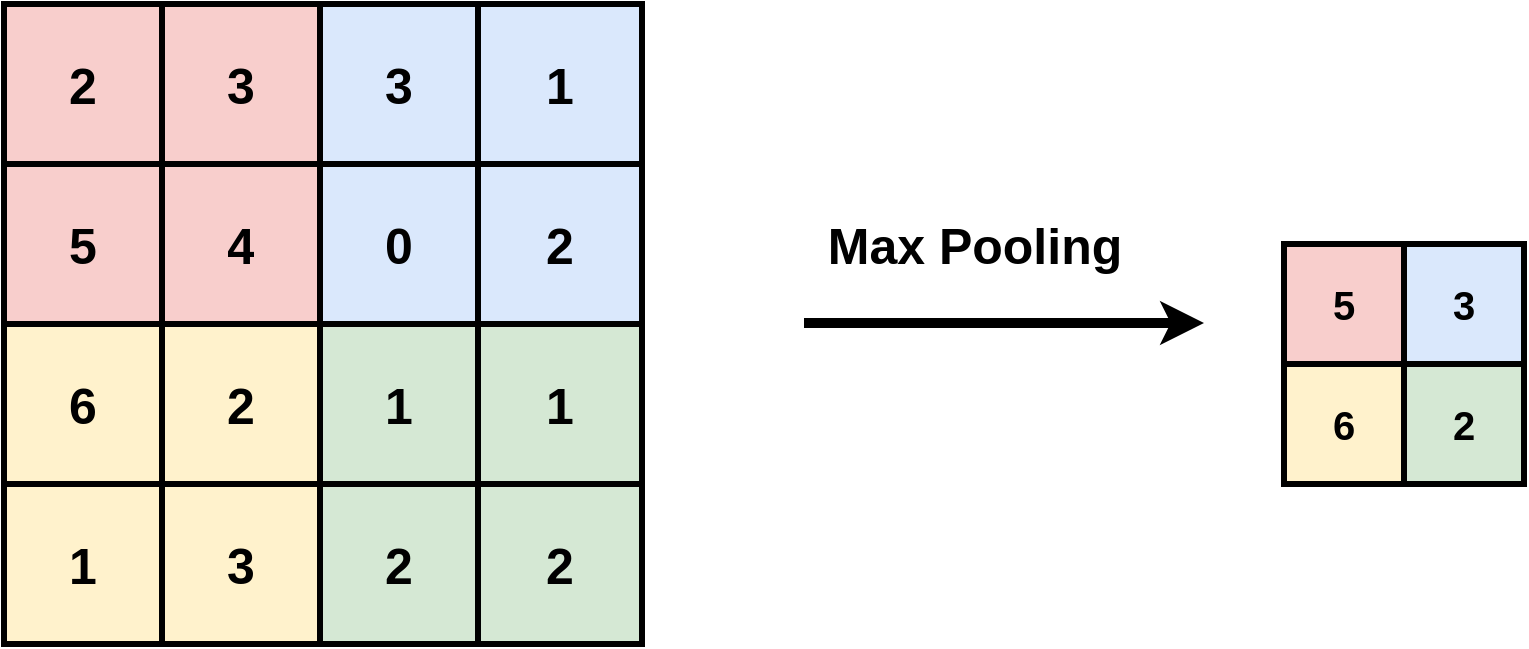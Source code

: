 <mxfile version="16.5.2" type="github">
  <diagram id="4dOp77udN9mFFcYwyLp_" name="Page-1">
    <mxGraphModel dx="2036" dy="749" grid="1" gridSize="10" guides="1" tooltips="1" connect="1" arrows="1" fold="1" page="1" pageScale="1" pageWidth="827" pageHeight="1169" math="0" shadow="0">
      <root>
        <mxCell id="0" />
        <mxCell id="1" parent="0" />
        <mxCell id="lz7g81XHW6oTk57TOZMo-1" value="" style="shape=table;html=1;whiteSpace=wrap;startSize=0;container=1;collapsible=0;childLayout=tableLayout;fontStyle=1;fontSize=25;swimlaneFillColor=#000000;perimeterSpacing=3;sketch=0;fillColor=#d5e8d4;strokeColor=default;strokeWidth=3;gradientColor=none;swimlaneLine=1;snapToPoint=0;fixDash=0;backgroundOutline=0;shadow=0;" vertex="1" parent="1">
          <mxGeometry x="-800" y="160" width="319" height="320" as="geometry" />
        </mxCell>
        <mxCell id="lz7g81XHW6oTk57TOZMo-33" style="shape=tableRow;horizontal=0;startSize=0;swimlaneHead=0;swimlaneBody=0;top=0;left=0;bottom=0;right=0;collapsible=0;dropTarget=0;fillColor=none;points=[[0,0.5],[1,0.5]];portConstraint=eastwest;fontStyle=1;fontSize=25;swimlaneFillColor=#000000;perimeterSpacing=3;sketch=0;strokeWidth=3;strokeColor=default;swimlaneLine=1;snapToPoint=0;fixDash=0;backgroundOutline=0;shadow=0;" vertex="1" parent="lz7g81XHW6oTk57TOZMo-1">
          <mxGeometry width="319" height="80" as="geometry" />
        </mxCell>
        <mxCell id="lz7g81XHW6oTk57TOZMo-34" value="2" style="shape=partialRectangle;html=1;whiteSpace=wrap;connectable=0;fillColor=#f8cecc;top=1;left=1;bottom=1;right=1;overflow=hidden;fontStyle=1;fontSize=25;strokeColor=default;swimlaneFillColor=#000000;perimeterSpacing=3;sketch=0;strokeWidth=3;swimlaneLine=1;snapToPoint=0;fixDash=0;backgroundOutline=0;shadow=0;" vertex="1" parent="lz7g81XHW6oTk57TOZMo-33">
          <mxGeometry width="79" height="80" as="geometry">
            <mxRectangle width="79" height="80" as="alternateBounds" />
          </mxGeometry>
        </mxCell>
        <mxCell id="lz7g81XHW6oTk57TOZMo-35" value="3" style="shape=partialRectangle;html=1;whiteSpace=wrap;connectable=0;fillColor=#f8cecc;top=1;left=1;bottom=1;right=1;overflow=hidden;fontStyle=1;fontSize=25;strokeColor=default;swimlaneFillColor=#000000;perimeterSpacing=3;sketch=0;strokeWidth=3;swimlaneLine=1;snapToPoint=0;fixDash=0;backgroundOutline=0;shadow=0;" vertex="1" parent="lz7g81XHW6oTk57TOZMo-33">
          <mxGeometry x="79" width="79" height="80" as="geometry">
            <mxRectangle width="79" height="80" as="alternateBounds" />
          </mxGeometry>
        </mxCell>
        <mxCell id="lz7g81XHW6oTk57TOZMo-36" value="3" style="shape=partialRectangle;html=1;whiteSpace=wrap;connectable=0;fillColor=#dae8fc;top=1;left=1;bottom=1;right=1;overflow=hidden;fontStyle=1;fontSize=25;strokeColor=default;swimlaneFillColor=#000000;perimeterSpacing=3;sketch=0;strokeWidth=3;swimlaneLine=1;snapToPoint=0;fixDash=0;backgroundOutline=0;shadow=0;" vertex="1" parent="lz7g81XHW6oTk57TOZMo-33">
          <mxGeometry x="158" width="79" height="80" as="geometry">
            <mxRectangle width="79" height="80" as="alternateBounds" />
          </mxGeometry>
        </mxCell>
        <mxCell id="lz7g81XHW6oTk57TOZMo-37" value="1" style="shape=partialRectangle;html=1;whiteSpace=wrap;connectable=0;fillColor=#dae8fc;top=1;left=1;bottom=1;right=1;overflow=hidden;fontStyle=1;fontSize=25;strokeColor=default;swimlaneFillColor=#000000;perimeterSpacing=3;sketch=0;strokeWidth=3;swimlaneLine=1;snapToPoint=0;fixDash=0;backgroundOutline=0;shadow=0;" vertex="1" parent="lz7g81XHW6oTk57TOZMo-33">
          <mxGeometry x="237" width="82" height="80" as="geometry">
            <mxRectangle width="82" height="80" as="alternateBounds" />
          </mxGeometry>
        </mxCell>
        <mxCell id="lz7g81XHW6oTk57TOZMo-2" value="" style="shape=tableRow;horizontal=0;startSize=0;swimlaneHead=0;swimlaneBody=0;top=0;left=0;bottom=0;right=0;collapsible=0;dropTarget=0;fillColor=none;points=[[0,0.5],[1,0.5]];portConstraint=eastwest;fontStyle=1;fontSize=25;swimlaneFillColor=#000000;perimeterSpacing=3;sketch=0;strokeWidth=3;strokeColor=default;swimlaneLine=1;snapToPoint=0;fixDash=0;backgroundOutline=0;shadow=0;" vertex="1" parent="lz7g81XHW6oTk57TOZMo-1">
          <mxGeometry y="80" width="319" height="80" as="geometry" />
        </mxCell>
        <mxCell id="lz7g81XHW6oTk57TOZMo-30" value="5" style="shape=partialRectangle;html=1;whiteSpace=wrap;connectable=0;fillColor=#f8cecc;top=1;left=1;bottom=1;right=1;overflow=hidden;fontStyle=1;fontSize=25;strokeColor=default;swimlaneFillColor=#000000;perimeterSpacing=3;sketch=0;strokeWidth=3;swimlaneLine=1;snapToPoint=0;fixDash=0;backgroundOutline=0;shadow=0;" vertex="1" parent="lz7g81XHW6oTk57TOZMo-2">
          <mxGeometry width="79" height="80" as="geometry">
            <mxRectangle width="79" height="80" as="alternateBounds" />
          </mxGeometry>
        </mxCell>
        <mxCell id="lz7g81XHW6oTk57TOZMo-27" value="4" style="shape=partialRectangle;html=1;whiteSpace=wrap;connectable=0;fillColor=#f8cecc;top=1;left=1;bottom=1;right=1;overflow=hidden;fontStyle=1;fontSize=25;strokeColor=default;swimlaneFillColor=#000000;perimeterSpacing=3;sketch=0;strokeWidth=3;swimlaneLine=1;snapToPoint=0;fixDash=0;backgroundOutline=0;shadow=0;" vertex="1" parent="lz7g81XHW6oTk57TOZMo-2">
          <mxGeometry x="79" width="79" height="80" as="geometry">
            <mxRectangle width="79" height="80" as="alternateBounds" />
          </mxGeometry>
        </mxCell>
        <mxCell id="lz7g81XHW6oTk57TOZMo-3" value="0" style="shape=partialRectangle;html=1;whiteSpace=wrap;connectable=0;fillColor=#dae8fc;top=1;left=1;bottom=1;right=1;overflow=hidden;fontStyle=1;fontSize=25;strokeColor=default;swimlaneFillColor=#000000;perimeterSpacing=3;sketch=0;strokeWidth=3;swimlaneLine=1;snapToPoint=0;fixDash=0;backgroundOutline=0;shadow=0;" vertex="1" parent="lz7g81XHW6oTk57TOZMo-2">
          <mxGeometry x="158" width="79" height="80" as="geometry">
            <mxRectangle width="79" height="80" as="alternateBounds" />
          </mxGeometry>
        </mxCell>
        <mxCell id="lz7g81XHW6oTk57TOZMo-4" value="2" style="shape=partialRectangle;html=1;whiteSpace=wrap;connectable=0;fillColor=#dae8fc;top=1;left=1;bottom=1;right=1;overflow=hidden;fontStyle=1;fontSize=25;strokeColor=default;swimlaneFillColor=#000000;perimeterSpacing=3;sketch=0;strokeWidth=3;swimlaneLine=1;snapToPoint=0;fixDash=0;backgroundOutline=0;shadow=0;" vertex="1" parent="lz7g81XHW6oTk57TOZMo-2">
          <mxGeometry x="237" width="82" height="80" as="geometry">
            <mxRectangle width="82" height="80" as="alternateBounds" />
          </mxGeometry>
        </mxCell>
        <mxCell id="lz7g81XHW6oTk57TOZMo-6" value="" style="shape=tableRow;horizontal=0;startSize=0;swimlaneHead=0;swimlaneBody=0;top=0;left=0;bottom=0;right=0;collapsible=0;dropTarget=0;fillColor=none;points=[[0,0.5],[1,0.5]];portConstraint=eastwest;fontStyle=1;fontSize=25;swimlaneFillColor=#000000;perimeterSpacing=3;sketch=0;strokeWidth=3;strokeColor=default;swimlaneLine=1;snapToPoint=0;fixDash=0;backgroundOutline=0;shadow=0;" vertex="1" parent="lz7g81XHW6oTk57TOZMo-1">
          <mxGeometry y="160" width="319" height="80" as="geometry" />
        </mxCell>
        <mxCell id="lz7g81XHW6oTk57TOZMo-31" value="6" style="shape=partialRectangle;html=1;whiteSpace=wrap;connectable=0;fillColor=#fff2cc;top=1;left=1;bottom=1;right=1;overflow=hidden;fontStyle=1;fontSize=25;strokeColor=default;swimlaneFillColor=#000000;perimeterSpacing=3;sketch=0;strokeWidth=3;swimlaneLine=1;snapToPoint=0;fixDash=0;backgroundOutline=0;shadow=0;" vertex="1" parent="lz7g81XHW6oTk57TOZMo-6">
          <mxGeometry width="79" height="80" as="geometry">
            <mxRectangle width="79" height="80" as="alternateBounds" />
          </mxGeometry>
        </mxCell>
        <mxCell id="lz7g81XHW6oTk57TOZMo-28" value="2" style="shape=partialRectangle;html=1;whiteSpace=wrap;connectable=0;fillColor=#fff2cc;top=1;left=1;bottom=1;right=1;overflow=hidden;fontStyle=1;fontSize=25;strokeColor=default;swimlaneFillColor=#000000;perimeterSpacing=3;sketch=0;strokeWidth=3;swimlaneLine=1;snapToPoint=0;fixDash=0;backgroundOutline=0;shadow=0;" vertex="1" parent="lz7g81XHW6oTk57TOZMo-6">
          <mxGeometry x="79" width="79" height="80" as="geometry">
            <mxRectangle width="79" height="80" as="alternateBounds" />
          </mxGeometry>
        </mxCell>
        <mxCell id="lz7g81XHW6oTk57TOZMo-7" value="1" style="shape=partialRectangle;html=1;whiteSpace=wrap;connectable=0;fillColor=#d5e8d4;top=1;left=1;bottom=1;right=1;overflow=hidden;fontStyle=1;fontSize=25;strokeColor=default;swimlaneFillColor=#000000;perimeterSpacing=3;sketch=0;strokeWidth=3;swimlaneLine=1;snapToPoint=0;fixDash=0;backgroundOutline=0;shadow=0;" vertex="1" parent="lz7g81XHW6oTk57TOZMo-6">
          <mxGeometry x="158" width="79" height="80" as="geometry">
            <mxRectangle width="79" height="80" as="alternateBounds" />
          </mxGeometry>
        </mxCell>
        <mxCell id="lz7g81XHW6oTk57TOZMo-8" value="1" style="shape=partialRectangle;html=1;whiteSpace=wrap;connectable=0;fillColor=#d5e8d4;top=1;left=1;bottom=1;right=1;overflow=hidden;fontStyle=1;fontSize=25;strokeColor=default;swimlaneFillColor=#000000;perimeterSpacing=3;sketch=0;strokeWidth=3;swimlaneLine=1;snapToPoint=0;fixDash=0;backgroundOutline=0;shadow=0;" vertex="1" parent="lz7g81XHW6oTk57TOZMo-6">
          <mxGeometry x="237" width="82" height="80" as="geometry">
            <mxRectangle width="82" height="80" as="alternateBounds" />
          </mxGeometry>
        </mxCell>
        <mxCell id="lz7g81XHW6oTk57TOZMo-10" value="" style="shape=tableRow;horizontal=0;startSize=0;swimlaneHead=0;swimlaneBody=0;top=0;left=0;bottom=0;right=0;collapsible=0;dropTarget=0;fillColor=none;points=[[0,0.5],[1,0.5]];portConstraint=eastwest;fontStyle=1;fontSize=25;swimlaneFillColor=#000000;perimeterSpacing=3;sketch=0;strokeWidth=3;strokeColor=default;swimlaneLine=1;snapToPoint=0;fixDash=0;backgroundOutline=0;shadow=0;" vertex="1" parent="lz7g81XHW6oTk57TOZMo-1">
          <mxGeometry y="240" width="319" height="80" as="geometry" />
        </mxCell>
        <mxCell id="lz7g81XHW6oTk57TOZMo-32" value="1" style="shape=partialRectangle;html=1;whiteSpace=wrap;connectable=0;fillColor=#fff2cc;top=1;left=1;bottom=1;right=1;overflow=hidden;fontStyle=1;fontSize=25;strokeColor=default;swimlaneFillColor=#000000;perimeterSpacing=3;sketch=0;strokeWidth=3;swimlaneLine=1;snapToPoint=0;fixDash=0;backgroundOutline=0;shadow=0;" vertex="1" parent="lz7g81XHW6oTk57TOZMo-10">
          <mxGeometry width="79" height="80" as="geometry">
            <mxRectangle width="79" height="80" as="alternateBounds" />
          </mxGeometry>
        </mxCell>
        <mxCell id="lz7g81XHW6oTk57TOZMo-29" value="3" style="shape=partialRectangle;html=1;whiteSpace=wrap;connectable=0;fillColor=#fff2cc;top=1;left=1;bottom=1;right=1;overflow=hidden;fontStyle=1;fontSize=25;strokeColor=default;swimlaneFillColor=#000000;perimeterSpacing=3;sketch=0;strokeWidth=3;swimlaneLine=1;snapToPoint=0;fixDash=0;backgroundOutline=0;shadow=0;" vertex="1" parent="lz7g81XHW6oTk57TOZMo-10">
          <mxGeometry x="79" width="79" height="80" as="geometry">
            <mxRectangle width="79" height="80" as="alternateBounds" />
          </mxGeometry>
        </mxCell>
        <mxCell id="lz7g81XHW6oTk57TOZMo-11" value="2" style="shape=partialRectangle;html=1;whiteSpace=wrap;connectable=0;fillColor=#d5e8d4;top=1;left=1;bottom=1;right=1;overflow=hidden;fontStyle=1;fontSize=25;strokeColor=default;swimlaneFillColor=#000000;perimeterSpacing=3;sketch=0;strokeWidth=3;swimlaneLine=1;snapToPoint=0;fixDash=0;backgroundOutline=0;shadow=0;" vertex="1" parent="lz7g81XHW6oTk57TOZMo-10">
          <mxGeometry x="158" width="79" height="80" as="geometry">
            <mxRectangle width="79" height="80" as="alternateBounds" />
          </mxGeometry>
        </mxCell>
        <mxCell id="lz7g81XHW6oTk57TOZMo-12" value="2" style="shape=partialRectangle;html=1;whiteSpace=wrap;connectable=0;fillColor=#d5e8d4;top=1;left=1;bottom=1;right=1;overflow=hidden;fontStyle=1;fontSize=25;strokeColor=default;swimlaneFillColor=#000000;perimeterSpacing=3;sketch=0;strokeWidth=3;swimlaneLine=1;snapToPoint=0;fixDash=0;backgroundOutline=0;shadow=0;" vertex="1" parent="lz7g81XHW6oTk57TOZMo-10">
          <mxGeometry x="237" width="82" height="80" as="geometry">
            <mxRectangle width="82" height="80" as="alternateBounds" />
          </mxGeometry>
        </mxCell>
        <mxCell id="lz7g81XHW6oTk57TOZMo-59" value="" style="shape=table;startSize=0;container=1;collapsible=0;childLayout=tableLayout;fontStyle=1;fontSize=20;labelBorderColor=none;labelBackgroundColor=none;swimlaneFillColor=#000000;shadow=0;sketch=0;swimlaneLine=0;perimeterSpacing=1;strokeWidth=3;" vertex="1" parent="1">
          <mxGeometry x="-160" y="280" width="120" height="120" as="geometry" />
        </mxCell>
        <mxCell id="lz7g81XHW6oTk57TOZMo-60" value="" style="shape=tableRow;horizontal=0;startSize=0;swimlaneHead=0;swimlaneBody=0;top=0;left=0;bottom=0;right=0;collapsible=0;dropTarget=0;fillColor=none;points=[[0,0.5],[1,0.5]];portConstraint=eastwest;fontStyle=1;fontSize=20;labelBorderColor=none;labelBackgroundColor=none;swimlaneFillColor=#000000;shadow=0;sketch=0;swimlaneLine=0;perimeterSpacing=1;strokeWidth=3;" vertex="1" parent="lz7g81XHW6oTk57TOZMo-59">
          <mxGeometry width="120" height="60" as="geometry" />
        </mxCell>
        <mxCell id="lz7g81XHW6oTk57TOZMo-61" value="5" style="shape=partialRectangle;html=1;whiteSpace=wrap;connectable=0;overflow=hidden;fillColor=#f8cecc;top=1;left=1;bottom=1;right=1;pointerEvents=1;strokeColor=#000000;fontStyle=1;fontSize=20;labelBorderColor=none;labelBackgroundColor=none;swimlaneFillColor=#000000;shadow=0;sketch=0;swimlaneLine=0;perimeterSpacing=1;strokeWidth=3;" vertex="1" parent="lz7g81XHW6oTk57TOZMo-60">
          <mxGeometry width="60" height="60" as="geometry">
            <mxRectangle width="60" height="60" as="alternateBounds" />
          </mxGeometry>
        </mxCell>
        <mxCell id="lz7g81XHW6oTk57TOZMo-62" value="3" style="shape=partialRectangle;html=1;whiteSpace=wrap;connectable=0;overflow=hidden;fillColor=#dae8fc;top=1;left=1;bottom=1;right=1;pointerEvents=1;strokeColor=#000000;fontStyle=1;fontSize=20;labelBorderColor=none;labelBackgroundColor=none;swimlaneFillColor=#000000;shadow=0;sketch=0;swimlaneLine=0;perimeterSpacing=1;strokeWidth=3;" vertex="1" parent="lz7g81XHW6oTk57TOZMo-60">
          <mxGeometry x="60" width="60" height="60" as="geometry">
            <mxRectangle width="60" height="60" as="alternateBounds" />
          </mxGeometry>
        </mxCell>
        <mxCell id="lz7g81XHW6oTk57TOZMo-63" value="" style="shape=tableRow;horizontal=0;startSize=0;swimlaneHead=0;swimlaneBody=0;top=0;left=0;bottom=0;right=0;collapsible=0;dropTarget=0;fillColor=none;points=[[0,0.5],[1,0.5]];portConstraint=eastwest;fontStyle=1;fontSize=20;labelBorderColor=none;labelBackgroundColor=none;swimlaneFillColor=#000000;shadow=0;sketch=0;swimlaneLine=0;perimeterSpacing=1;strokeWidth=3;" vertex="1" parent="lz7g81XHW6oTk57TOZMo-59">
          <mxGeometry y="60" width="120" height="60" as="geometry" />
        </mxCell>
        <mxCell id="lz7g81XHW6oTk57TOZMo-64" value="6" style="shape=partialRectangle;html=1;whiteSpace=wrap;connectable=0;overflow=hidden;fillColor=#fff2cc;top=1;left=1;bottom=1;right=1;pointerEvents=1;strokeColor=#000000;fontStyle=1;fontSize=20;labelBorderColor=none;labelBackgroundColor=none;swimlaneFillColor=#000000;shadow=0;sketch=0;swimlaneLine=0;perimeterSpacing=1;strokeWidth=3;" vertex="1" parent="lz7g81XHW6oTk57TOZMo-63">
          <mxGeometry width="60" height="60" as="geometry">
            <mxRectangle width="60" height="60" as="alternateBounds" />
          </mxGeometry>
        </mxCell>
        <mxCell id="lz7g81XHW6oTk57TOZMo-65" value="2" style="shape=partialRectangle;html=1;whiteSpace=wrap;connectable=0;overflow=hidden;fillColor=#d5e8d4;top=1;left=1;bottom=1;right=1;pointerEvents=1;strokeColor=#000000;fontStyle=1;fontSize=20;labelBorderColor=none;labelBackgroundColor=none;swimlaneFillColor=#000000;shadow=0;sketch=0;swimlaneLine=0;perimeterSpacing=1;strokeWidth=3;" vertex="1" parent="lz7g81XHW6oTk57TOZMo-63">
          <mxGeometry x="60" width="60" height="60" as="geometry">
            <mxRectangle width="60" height="60" as="alternateBounds" />
          </mxGeometry>
        </mxCell>
        <mxCell id="lz7g81XHW6oTk57TOZMo-111" value="" style="endArrow=classic;html=1;rounded=0;fontSize=25;strokeWidth=5;" edge="1" parent="1">
          <mxGeometry width="50" height="50" relative="1" as="geometry">
            <mxPoint x="-400" y="319.5" as="sourcePoint" />
            <mxPoint x="-200" y="319.5" as="targetPoint" />
          </mxGeometry>
        </mxCell>
        <mxCell id="lz7g81XHW6oTk57TOZMo-112" value="&lt;b&gt;Max Pooling&lt;/b&gt;" style="text;html=1;align=center;verticalAlign=middle;resizable=0;points=[];autosize=1;strokeColor=none;fillColor=none;fontSize=25;" vertex="1" parent="1">
          <mxGeometry x="-395" y="260" width="160" height="40" as="geometry" />
        </mxCell>
      </root>
    </mxGraphModel>
  </diagram>
</mxfile>
